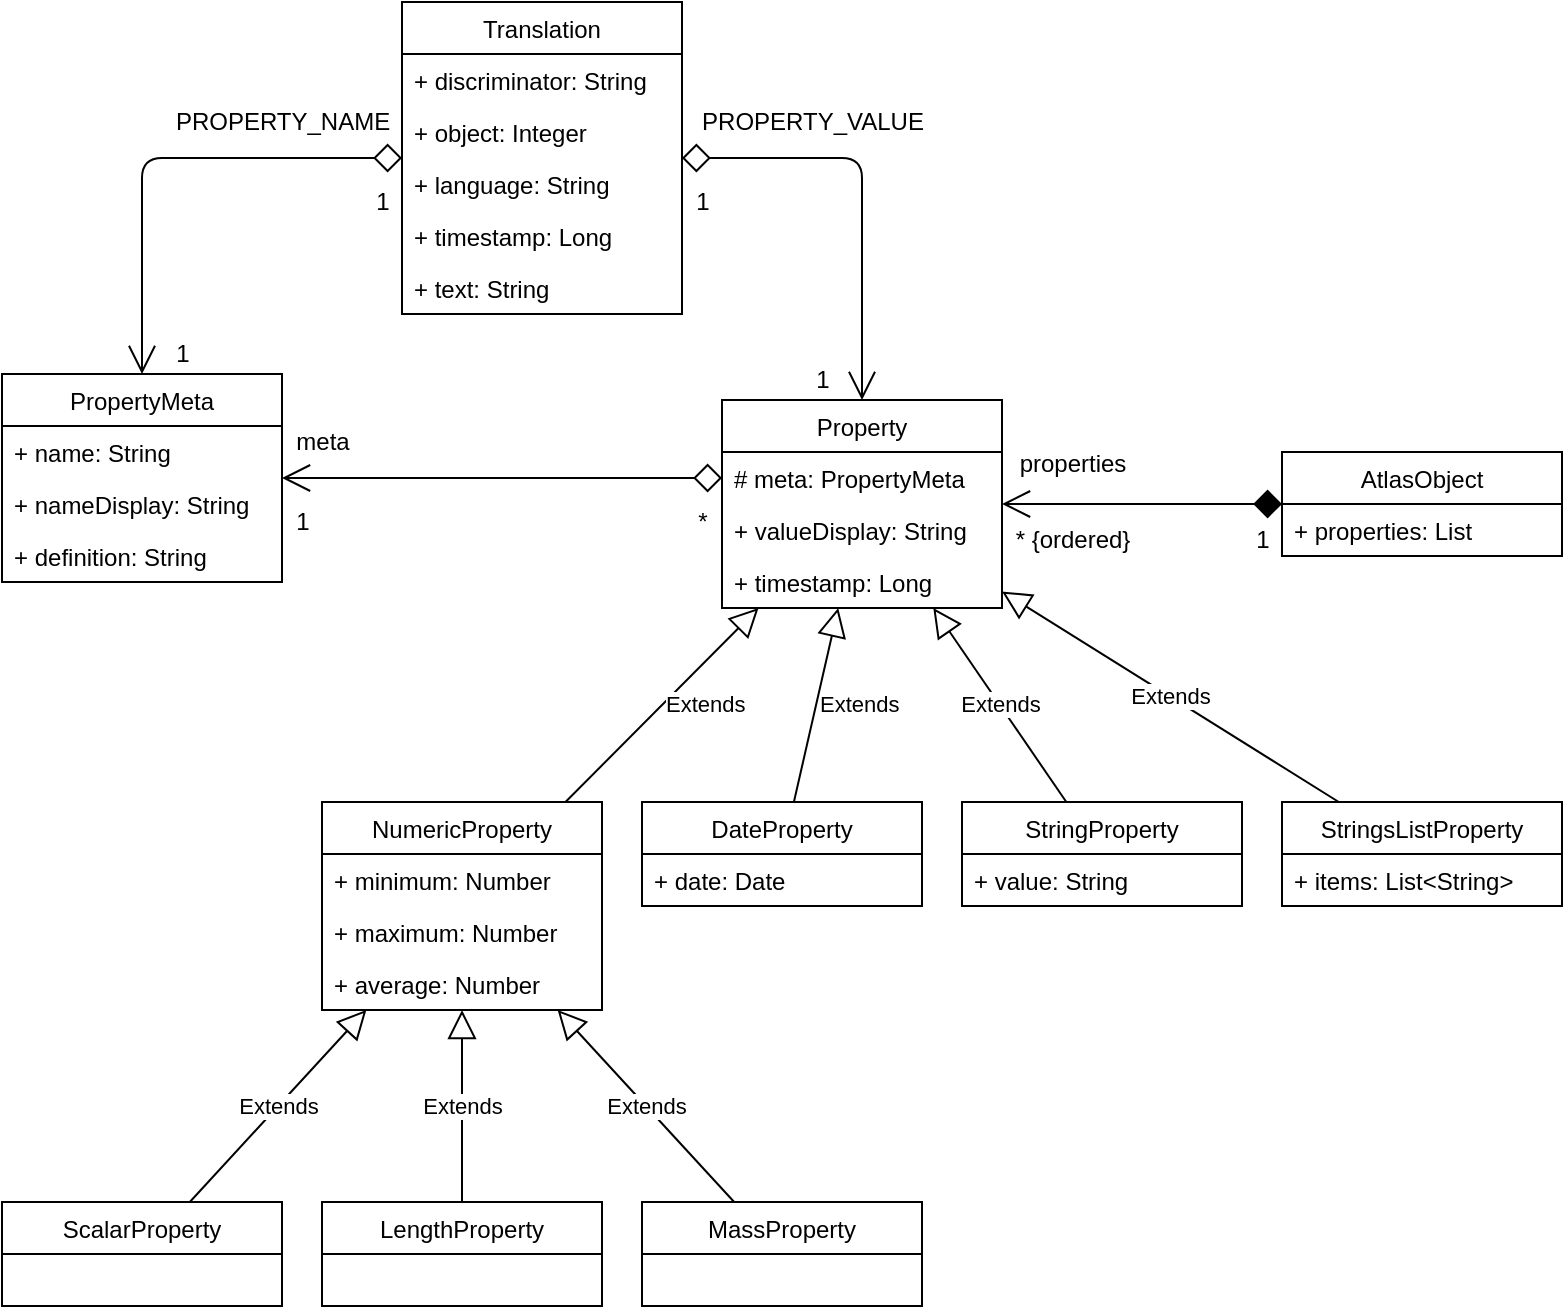 <mxfile version="13.4.5" type="device" pages="2"><diagram id="UGQWH7IDks2OoEFaqJtM" name="UML Classes"><mxGraphModel dx="1854" dy="822" grid="1" gridSize="10" guides="1" tooltips="1" connect="1" arrows="1" fold="1" page="1" pageScale="1" pageWidth="1169" pageHeight="827" math="0" shadow="0"><root><mxCell id="0"/><mxCell id="1" parent="0"/><mxCell id="Z1Xzf6_Rjo3e1CCR4r8H-30" value="Extends" style="endArrow=block;endSize=12;endFill=0;html=1;" parent="1" source="Z1Xzf6_Rjo3e1CCR4r8H-25" target="Z1Xzf6_Rjo3e1CCR4r8H-5" edge="1"><mxGeometry width="160" relative="1" as="geometry"><mxPoint x="955" y="316" as="sourcePoint"/><mxPoint x="955" y="316" as="targetPoint"/></mxGeometry></mxCell><mxCell id="Z1Xzf6_Rjo3e1CCR4r8H-32" value="Extends" style="endArrow=block;endSize=12;endFill=0;html=1;" parent="1" source="Z1Xzf6_Rjo3e1CCR4r8H-21" target="Z1Xzf6_Rjo3e1CCR4r8H-5" edge="1"><mxGeometry width="160" relative="1" as="geometry"><mxPoint x="745" y="486" as="sourcePoint"/><mxPoint x="905" y="486" as="targetPoint"/></mxGeometry></mxCell><mxCell id="Z1Xzf6_Rjo3e1CCR4r8H-33" value="Extends" style="endArrow=block;endSize=12;endFill=0;html=1;" parent="1" source="Z1Xzf6_Rjo3e1CCR4r8H-17" target="Z1Xzf6_Rjo3e1CCR4r8H-50" edge="1"><mxGeometry width="160" relative="1" as="geometry"><mxPoint x="435" y="386" as="sourcePoint"/><mxPoint x="595" y="386" as="targetPoint"/></mxGeometry></mxCell><mxCell id="Z1Xzf6_Rjo3e1CCR4r8H-34" value="Extends" style="endArrow=block;endSize=12;endFill=0;html=1;" parent="1" source="Z1Xzf6_Rjo3e1CCR4r8H-13" target="Z1Xzf6_Rjo3e1CCR4r8H-50" edge="1"><mxGeometry width="160" relative="1" as="geometry"><mxPoint x="375" y="386" as="sourcePoint"/><mxPoint x="535" y="386" as="targetPoint"/></mxGeometry></mxCell><mxCell id="Z1Xzf6_Rjo3e1CCR4r8H-35" value="Extends" style="endArrow=block;endSize=12;endFill=0;html=1;" parent="1" source="Z1Xzf6_Rjo3e1CCR4r8H-9" target="Z1Xzf6_Rjo3e1CCR4r8H-50" edge="1"><mxGeometry width="160" relative="1" as="geometry"><mxPoint x="235" y="376" as="sourcePoint"/><mxPoint x="395" y="376" as="targetPoint"/></mxGeometry></mxCell><mxCell id="Z1Xzf6_Rjo3e1CCR4r8H-54" value="Extends" style="endArrow=block;endSize=12;endFill=0;html=1;align=left;" parent="1" source="Z1Xzf6_Rjo3e1CCR4r8H-50" target="Z1Xzf6_Rjo3e1CCR4r8H-5" edge="1"><mxGeometry width="160" relative="1" as="geometry"><mxPoint x="525" y="486" as="sourcePoint"/><mxPoint x="685" y="486" as="targetPoint"/></mxGeometry></mxCell><mxCell id="Z1Xzf6_Rjo3e1CCR4r8H-59" value="Extends" style="endArrow=block;endSize=12;endFill=0;html=1;align=left;" parent="1" source="Z1Xzf6_Rjo3e1CCR4r8H-55" target="Z1Xzf6_Rjo3e1CCR4r8H-5" edge="1"><mxGeometry width="160" relative="1" as="geometry"><mxPoint x="595" y="436" as="sourcePoint"/><mxPoint x="755" y="436" as="targetPoint"/></mxGeometry></mxCell><mxCell id="Z1Xzf6_Rjo3e1CCR4r8H-64" value="*" style="text;html=1;align=center;verticalAlign=middle;resizable=0;points=[];autosize=1;" parent="1" vertex="1"><mxGeometry x="580" y="290" width="20" height="20" as="geometry"/></mxCell><mxCell id="Z1Xzf6_Rjo3e1CCR4r8H-65" value="1" style="text;html=1;align=center;verticalAlign=middle;resizable=0;points=[];autosize=1;" parent="1" vertex="1"><mxGeometry x="380" y="290" width="20" height="20" as="geometry"/></mxCell><mxCell id="Z1Xzf6_Rjo3e1CCR4r8H-73" value="" style="endArrow=open;endFill=1;endSize=12;html=1;align=left;startArrow=diamond;startFill=1;startSize=12;" parent="1" source="Z1Xzf6_Rjo3e1CCR4r8H-67" target="Z1Xzf6_Rjo3e1CCR4r8H-5" edge="1"><mxGeometry width="160" relative="1" as="geometry"><mxPoint x="785" y="196" as="sourcePoint"/><mxPoint x="945" y="196" as="targetPoint"/></mxGeometry></mxCell><mxCell id="Z1Xzf6_Rjo3e1CCR4r8H-72" value="1" style="text;html=1;align=center;verticalAlign=middle;resizable=0;points=[];autosize=1;" parent="1" vertex="1"><mxGeometry x="860" y="299" width="20" height="20" as="geometry"/></mxCell><mxCell id="Z1Xzf6_Rjo3e1CCR4r8H-85" value="" style="endArrow=open;endFill=1;endSize=12;html=1;align=left;startArrow=diamond;startFill=0;startSize=12;" parent="1" source="Z1Xzf6_Rjo3e1CCR4r8H-6" target="Z1Xzf6_Rjo3e1CCR4r8H-1" edge="1"><mxGeometry width="160" relative="1" as="geometry"><mxPoint x="545" y="166" as="sourcePoint"/><mxPoint x="705" y="166" as="targetPoint"/></mxGeometry></mxCell><mxCell id="Z1Xzf6_Rjo3e1CCR4r8H-86" value="" style="endArrow=open;endFill=1;endSize=12;html=1;align=left;startArrow=diamond;startFill=0;startSize=12;edgeStyle=orthogonalEdgeStyle;" parent="1" source="Z1Xzf6_Rjo3e1CCR4r8H-39" target="Z1Xzf6_Rjo3e1CCR4r8H-1" edge="1"><mxGeometry width="160" relative="1" as="geometry"><mxPoint x="615" y="285" as="sourcePoint"/><mxPoint x="495" y="285" as="targetPoint"/></mxGeometry></mxCell><mxCell id="Z1Xzf6_Rjo3e1CCR4r8H-60" value="1" style="text;html=1;align=center;verticalAlign=middle;resizable=0;points=[];autosize=1;" parent="1" vertex="1"><mxGeometry x="640" y="219" width="20" height="20" as="geometry"/></mxCell><mxCell id="Z1Xzf6_Rjo3e1CCR4r8H-87" value="meta" style="text;html=1;align=center;verticalAlign=middle;resizable=0;points=[];autosize=1;" parent="1" vertex="1"><mxGeometry x="380" y="250" width="40" height="20" as="geometry"/></mxCell><mxCell id="Z1Xzf6_Rjo3e1CCR4r8H-88" value="" style="endArrow=open;endFill=1;endSize=12;html=1;align=left;edgeStyle=orthogonalEdgeStyle;startArrow=diamond;startFill=0;startSize=12;" parent="1" source="Z1Xzf6_Rjo3e1CCR4r8H-39" target="Z1Xzf6_Rjo3e1CCR4r8H-5" edge="1"><mxGeometry width="160" relative="1" as="geometry"><mxPoint x="800" y="120" as="sourcePoint"/><mxPoint x="960" y="120" as="targetPoint"/></mxGeometry></mxCell><mxCell id="Z1Xzf6_Rjo3e1CCR4r8H-39" value="Translation" style="swimlane;fontStyle=0;childLayout=stackLayout;horizontal=1;startSize=26;fillColor=none;horizontalStack=0;resizeParent=1;resizeParentMax=0;resizeLast=0;collapsible=1;marginBottom=0;" parent="1" vertex="1"><mxGeometry x="440" y="40" width="140" height="156" as="geometry"/></mxCell><mxCell id="Z1Xzf6_Rjo3e1CCR4r8H-40" value="+ discriminator: String" style="text;strokeColor=none;fillColor=none;align=left;verticalAlign=top;spacingLeft=4;spacingRight=4;overflow=hidden;rotatable=0;points=[[0,0.5],[1,0.5]];portConstraint=eastwest;" parent="Z1Xzf6_Rjo3e1CCR4r8H-39" vertex="1"><mxGeometry y="26" width="140" height="26" as="geometry"/></mxCell><mxCell id="Z1Xzf6_Rjo3e1CCR4r8H-44" value="+ object: Integer" style="text;strokeColor=none;fillColor=none;align=left;verticalAlign=top;spacingLeft=4;spacingRight=4;overflow=hidden;rotatable=0;points=[[0,0.5],[1,0.5]];portConstraint=eastwest;" parent="Z1Xzf6_Rjo3e1CCR4r8H-39" vertex="1"><mxGeometry y="52" width="140" height="26" as="geometry"/></mxCell><mxCell id="Z1Xzf6_Rjo3e1CCR4r8H-41" value="+ language: String" style="text;strokeColor=none;fillColor=none;align=left;verticalAlign=top;spacingLeft=4;spacingRight=4;overflow=hidden;rotatable=0;points=[[0,0.5],[1,0.5]];portConstraint=eastwest;" parent="Z1Xzf6_Rjo3e1CCR4r8H-39" vertex="1"><mxGeometry y="78" width="140" height="26" as="geometry"/></mxCell><mxCell id="Z1Xzf6_Rjo3e1CCR4r8H-42" value="+ timestamp: Long" style="text;strokeColor=none;fillColor=none;align=left;verticalAlign=top;spacingLeft=4;spacingRight=4;overflow=hidden;rotatable=0;points=[[0,0.5],[1,0.5]];portConstraint=eastwest;" parent="Z1Xzf6_Rjo3e1CCR4r8H-39" vertex="1"><mxGeometry y="104" width="140" height="26" as="geometry"/></mxCell><mxCell id="Z1Xzf6_Rjo3e1CCR4r8H-43" value="+ text: String" style="text;strokeColor=none;fillColor=none;align=left;verticalAlign=top;spacingLeft=4;spacingRight=4;overflow=hidden;rotatable=0;points=[[0,0.5],[1,0.5]];portConstraint=eastwest;" parent="Z1Xzf6_Rjo3e1CCR4r8H-39" vertex="1"><mxGeometry y="130" width="140" height="26" as="geometry"/></mxCell><mxCell id="Z1Xzf6_Rjo3e1CCR4r8H-67" value="AtlasObject" style="swimlane;fontStyle=0;childLayout=stackLayout;horizontal=1;startSize=26;fillColor=none;horizontalStack=0;resizeParent=1;resizeParentMax=0;resizeLast=0;collapsible=1;marginBottom=0;" parent="1" vertex="1"><mxGeometry x="880" y="265" width="140" height="52" as="geometry"/></mxCell><mxCell id="Z1Xzf6_Rjo3e1CCR4r8H-68" value="+ properties: List" style="text;strokeColor=none;fillColor=none;align=left;verticalAlign=top;spacingLeft=4;spacingRight=4;overflow=hidden;rotatable=0;points=[[0,0.5],[1,0.5]];portConstraint=eastwest;" parent="Z1Xzf6_Rjo3e1CCR4r8H-67" vertex="1"><mxGeometry y="26" width="140" height="26" as="geometry"/></mxCell><mxCell id="Z1Xzf6_Rjo3e1CCR4r8H-89" value="PROPERTY_VALUE" style="text;html=1;align=center;verticalAlign=middle;resizable=0;points=[];autosize=1;" parent="1" vertex="1"><mxGeometry x="580" y="90" width="130" height="20" as="geometry"/></mxCell><mxCell id="Z1Xzf6_Rjo3e1CCR4r8H-90" value="PROPERTY_NAME" style="text;html=1;align=center;verticalAlign=middle;resizable=0;points=[];autosize=1;" parent="1" vertex="1"><mxGeometry x="320" y="90" width="120" height="20" as="geometry"/></mxCell><mxCell id="Z1Xzf6_Rjo3e1CCR4r8H-1" value="PropertyMeta" style="swimlane;fontStyle=0;childLayout=stackLayout;horizontal=1;startSize=26;fillColor=none;horizontalStack=0;resizeParent=1;resizeParentMax=0;resizeLast=0;collapsible=1;marginBottom=0;" parent="1" vertex="1"><mxGeometry x="240" y="226" width="140" height="104" as="geometry"/></mxCell><mxCell id="Z1Xzf6_Rjo3e1CCR4r8H-2" value="+ name: String" style="text;strokeColor=none;fillColor=none;align=left;verticalAlign=top;spacingLeft=4;spacingRight=4;overflow=hidden;rotatable=0;points=[[0,0.5],[1,0.5]];portConstraint=eastwest;" parent="Z1Xzf6_Rjo3e1CCR4r8H-1" vertex="1"><mxGeometry y="26" width="140" height="26" as="geometry"/></mxCell><mxCell id="Z1Xzf6_Rjo3e1CCR4r8H-3" value="+ nameDisplay: String" style="text;strokeColor=none;fillColor=none;align=left;verticalAlign=top;spacingLeft=4;spacingRight=4;overflow=hidden;rotatable=0;points=[[0,0.5],[1,0.5]];portConstraint=eastwest;" parent="Z1Xzf6_Rjo3e1CCR4r8H-1" vertex="1"><mxGeometry y="52" width="140" height="26" as="geometry"/></mxCell><mxCell id="Z1Xzf6_Rjo3e1CCR4r8H-4" value="+ definition: String" style="text;strokeColor=none;fillColor=none;align=left;verticalAlign=top;spacingLeft=4;spacingRight=4;overflow=hidden;rotatable=0;points=[[0,0.5],[1,0.5]];portConstraint=eastwest;" parent="Z1Xzf6_Rjo3e1CCR4r8H-1" vertex="1"><mxGeometry y="78" width="140" height="26" as="geometry"/></mxCell><mxCell id="Z1Xzf6_Rjo3e1CCR4r8H-80" value="properties" style="text;html=1;align=center;verticalAlign=middle;resizable=0;points=[];autosize=1;" parent="1" vertex="1"><mxGeometry x="740" y="261" width="70" height="20" as="geometry"/></mxCell><mxCell id="Z1Xzf6_Rjo3e1CCR4r8H-83" value="* {ordered}" style="text;html=1;align=center;verticalAlign=middle;resizable=0;points=[];autosize=1;" parent="1" vertex="1"><mxGeometry x="740" y="299" width="70" height="20" as="geometry"/></mxCell><mxCell id="Z1Xzf6_Rjo3e1CCR4r8H-5" value="Property" style="swimlane;fontStyle=0;childLayout=stackLayout;horizontal=1;startSize=26;fillColor=none;horizontalStack=0;resizeParent=1;resizeParentMax=0;resizeLast=0;collapsible=1;marginBottom=0;" parent="1" vertex="1"><mxGeometry x="600" y="239" width="140" height="104" as="geometry"/></mxCell><mxCell id="Z1Xzf6_Rjo3e1CCR4r8H-6" value="# meta: PropertyMeta" style="text;strokeColor=none;fillColor=none;align=left;verticalAlign=top;spacingLeft=4;spacingRight=4;overflow=hidden;rotatable=0;points=[[0,0.5],[1,0.5]];portConstraint=eastwest;" parent="Z1Xzf6_Rjo3e1CCR4r8H-5" vertex="1"><mxGeometry y="26" width="140" height="26" as="geometry"/></mxCell><mxCell id="Z1Xzf6_Rjo3e1CCR4r8H-8" value="+ valueDisplay: String" style="text;strokeColor=none;fillColor=none;align=left;verticalAlign=top;spacingLeft=4;spacingRight=4;overflow=hidden;rotatable=0;points=[[0,0.5],[1,0.5]];portConstraint=eastwest;" parent="Z1Xzf6_Rjo3e1CCR4r8H-5" vertex="1"><mxGeometry y="52" width="140" height="26" as="geometry"/></mxCell><mxCell id="Z1Xzf6_Rjo3e1CCR4r8H-7" value="+ timestamp: Long" style="text;strokeColor=none;fillColor=none;align=left;verticalAlign=top;spacingLeft=4;spacingRight=4;overflow=hidden;rotatable=0;points=[[0,0.5],[1,0.5]];portConstraint=eastwest;" parent="Z1Xzf6_Rjo3e1CCR4r8H-5" vertex="1"><mxGeometry y="78" width="140" height="26" as="geometry"/></mxCell><mxCell id="Z1Xzf6_Rjo3e1CCR4r8H-21" value="StringProperty" style="swimlane;fontStyle=0;childLayout=stackLayout;horizontal=1;startSize=26;fillColor=none;horizontalStack=0;resizeParent=1;resizeParentMax=0;resizeLast=0;collapsible=1;marginBottom=0;" parent="1" vertex="1"><mxGeometry x="720" y="440" width="140" height="52" as="geometry"/></mxCell><mxCell id="Z1Xzf6_Rjo3e1CCR4r8H-22" value="+ value: String" style="text;strokeColor=none;fillColor=none;align=left;verticalAlign=top;spacingLeft=4;spacingRight=4;overflow=hidden;rotatable=0;points=[[0,0.5],[1,0.5]];portConstraint=eastwest;" parent="Z1Xzf6_Rjo3e1CCR4r8H-21" vertex="1"><mxGeometry y="26" width="140" height="26" as="geometry"/></mxCell><mxCell id="Z1Xzf6_Rjo3e1CCR4r8H-25" value="StringsListProperty" style="swimlane;fontStyle=0;childLayout=stackLayout;horizontal=1;startSize=26;fillColor=none;horizontalStack=0;resizeParent=1;resizeParentMax=0;resizeLast=0;collapsible=1;marginBottom=0;" parent="1" vertex="1"><mxGeometry x="880" y="440" width="140" height="52" as="geometry"/></mxCell><mxCell id="Z1Xzf6_Rjo3e1CCR4r8H-26" value="+ items: List&lt;String&gt;" style="text;strokeColor=none;fillColor=none;align=left;verticalAlign=top;spacingLeft=4;spacingRight=4;overflow=hidden;rotatable=0;points=[[0,0.5],[1,0.5]];portConstraint=eastwest;" parent="Z1Xzf6_Rjo3e1CCR4r8H-25" vertex="1"><mxGeometry y="26" width="140" height="26" as="geometry"/></mxCell><mxCell id="Z1Xzf6_Rjo3e1CCR4r8H-55" value="DateProperty" style="swimlane;fontStyle=0;childLayout=stackLayout;horizontal=1;startSize=26;fillColor=none;horizontalStack=0;resizeParent=1;resizeParentMax=0;resizeLast=0;collapsible=1;marginBottom=0;" parent="1" vertex="1"><mxGeometry x="560" y="440" width="140" height="52" as="geometry"/></mxCell><mxCell id="Z1Xzf6_Rjo3e1CCR4r8H-56" value="+ date: Date" style="text;strokeColor=none;fillColor=none;align=left;verticalAlign=top;spacingLeft=4;spacingRight=4;overflow=hidden;rotatable=0;points=[[0,0.5],[1,0.5]];portConstraint=eastwest;" parent="Z1Xzf6_Rjo3e1CCR4r8H-55" vertex="1"><mxGeometry y="26" width="140" height="26" as="geometry"/></mxCell><mxCell id="Z1Xzf6_Rjo3e1CCR4r8H-50" value="NumericProperty" style="swimlane;fontStyle=0;childLayout=stackLayout;horizontal=1;startSize=26;fillColor=none;horizontalStack=0;resizeParent=1;resizeParentMax=0;resizeLast=0;collapsible=1;marginBottom=0;" parent="1" vertex="1"><mxGeometry x="400" y="440" width="140" height="104" as="geometry"/></mxCell><mxCell id="Z1Xzf6_Rjo3e1CCR4r8H-51" value="+ minimum: Number" style="text;strokeColor=none;fillColor=none;align=left;verticalAlign=top;spacingLeft=4;spacingRight=4;overflow=hidden;rotatable=0;points=[[0,0.5],[1,0.5]];portConstraint=eastwest;" parent="Z1Xzf6_Rjo3e1CCR4r8H-50" vertex="1"><mxGeometry y="26" width="140" height="26" as="geometry"/></mxCell><mxCell id="Z1Xzf6_Rjo3e1CCR4r8H-52" value="+ maximum: Number" style="text;strokeColor=none;fillColor=none;align=left;verticalAlign=top;spacingLeft=4;spacingRight=4;overflow=hidden;rotatable=0;points=[[0,0.5],[1,0.5]];portConstraint=eastwest;" parent="Z1Xzf6_Rjo3e1CCR4r8H-50" vertex="1"><mxGeometry y="52" width="140" height="26" as="geometry"/></mxCell><mxCell id="Z1Xzf6_Rjo3e1CCR4r8H-53" value="+ average: Number" style="text;strokeColor=none;fillColor=none;align=left;verticalAlign=top;spacingLeft=4;spacingRight=4;overflow=hidden;rotatable=0;points=[[0,0.5],[1,0.5]];portConstraint=eastwest;" parent="Z1Xzf6_Rjo3e1CCR4r8H-50" vertex="1"><mxGeometry y="78" width="140" height="26" as="geometry"/></mxCell><mxCell id="Z1Xzf6_Rjo3e1CCR4r8H-9" value="LengthProperty" style="swimlane;fontStyle=0;childLayout=stackLayout;horizontal=1;startSize=26;fillColor=none;horizontalStack=0;resizeParent=1;resizeParentMax=0;resizeLast=0;collapsible=1;marginBottom=0;" parent="1" vertex="1"><mxGeometry x="400" y="640" width="140" height="52" as="geometry"/></mxCell><mxCell id="Z1Xzf6_Rjo3e1CCR4r8H-17" value="ScalarProperty" style="swimlane;fontStyle=0;childLayout=stackLayout;horizontal=1;startSize=26;fillColor=none;horizontalStack=0;resizeParent=1;resizeParentMax=0;resizeLast=0;collapsible=1;marginBottom=0;" parent="1" vertex="1"><mxGeometry x="240" y="640" width="140" height="52" as="geometry"/></mxCell><mxCell id="Z1Xzf6_Rjo3e1CCR4r8H-13" value="MassProperty" style="swimlane;fontStyle=0;childLayout=stackLayout;horizontal=1;startSize=26;fillColor=none;horizontalStack=0;resizeParent=1;resizeParentMax=0;resizeLast=0;collapsible=1;marginBottom=0;" parent="1" vertex="1"><mxGeometry x="560" y="640" width="140" height="52" as="geometry"/></mxCell><mxCell id="SzqK0e3_K_LQ9S3nYZH6-1" value="1" style="text;html=1;align=center;verticalAlign=middle;resizable=0;points=[];autosize=1;" vertex="1" parent="1"><mxGeometry x="580" y="130" width="20" height="20" as="geometry"/></mxCell><mxCell id="SzqK0e3_K_LQ9S3nYZH6-2" value="1" style="text;html=1;align=center;verticalAlign=middle;resizable=0;points=[];autosize=1;" vertex="1" parent="1"><mxGeometry x="320" y="206" width="20" height="20" as="geometry"/></mxCell><mxCell id="SzqK0e3_K_LQ9S3nYZH6-3" value="1" style="text;html=1;align=center;verticalAlign=middle;resizable=0;points=[];autosize=1;" vertex="1" parent="1"><mxGeometry x="420" y="130" width="20" height="20" as="geometry"/></mxCell></root></mxGraphModel></diagram><diagram id="Cl79lDtBcMBgiHAzfyus" name="Entity Relation"><mxGraphModel dx="1854" dy="822" grid="1" gridSize="10" guides="1" tooltips="1" connect="1" arrows="1" fold="1" page="1" pageScale="1" pageWidth="1169" pageHeight="827" math="0" shadow="0"><root><mxCell id="h4rGpNIa16gRmNOyQ6Gq-0"/><mxCell id="h4rGpNIa16gRmNOyQ6Gq-1" parent="h4rGpNIa16gRmNOyQ6Gq-0"/><mxCell id="uNmaDRIXzqCddfw2AP6--39" value="" style="edgeStyle=entityRelationEdgeStyle;fontSize=12;html=1;endArrow=ERoneToMany;" edge="1" parent="h4rGpNIa16gRmNOyQ6Gq-1" source="h4rGpNIa16gRmNOyQ6Gq-2" target="uNmaDRIXzqCddfw2AP6--26"><mxGeometry width="100" height="100" relative="1" as="geometry"><mxPoint x="430" y="390" as="sourcePoint"/><mxPoint x="530" y="290" as="targetPoint"/></mxGeometry></mxCell><mxCell id="uNmaDRIXzqCddfw2AP6--53" value="" style="edgeStyle=entityRelationEdgeStyle;fontSize=12;html=1;endArrow=ERoneToMany;" edge="1" parent="h4rGpNIa16gRmNOyQ6Gq-1" source="uNmaDRIXzqCddfw2AP6--40" target="uNmaDRIXzqCddfw2AP6--26"><mxGeometry width="100" height="100" relative="1" as="geometry"><mxPoint x="780" y="410" as="sourcePoint"/><mxPoint x="880" y="310" as="targetPoint"/></mxGeometry></mxCell><mxCell id="UrknnVi9J7rd00BHzruh-32" value="atlascollection" style="shape=table;startSize=30;container=1;collapsible=1;childLayout=tableLayout;fixedRows=1;rowLines=0;fontStyle=1;align=center;resizeLast=1;" vertex="1" parent="h4rGpNIa16gRmNOyQ6Gq-1"><mxGeometry x="200" y="600" width="180" height="160" as="geometry"/></mxCell><mxCell id="UrknnVi9J7rd00BHzruh-33" value="" style="shape=partialRectangle;collapsible=0;dropTarget=0;pointerEvents=0;fillColor=none;top=0;left=0;bottom=1;right=0;points=[[0,0.5],[1,0.5]];portConstraint=eastwest;" vertex="1" parent="UrknnVi9J7rd00BHzruh-32"><mxGeometry y="30" width="180" height="30" as="geometry"/></mxCell><mxCell id="UrknnVi9J7rd00BHzruh-34" value="PK" style="shape=partialRectangle;connectable=0;fillColor=none;top=0;left=0;bottom=0;right=0;fontStyle=1;overflow=hidden;" vertex="1" parent="UrknnVi9J7rd00BHzruh-33"><mxGeometry width="30" height="30" as="geometry"/></mxCell><mxCell id="UrknnVi9J7rd00BHzruh-35" value="id" style="shape=partialRectangle;connectable=0;fillColor=none;top=0;left=0;bottom=0;right=0;align=left;spacingLeft=6;fontStyle=5;overflow=hidden;" vertex="1" parent="UrknnVi9J7rd00BHzruh-33"><mxGeometry x="30" width="150" height="30" as="geometry"/></mxCell><mxCell id="UrknnVi9J7rd00BHzruh-36" value="" style="shape=partialRectangle;collapsible=0;dropTarget=0;pointerEvents=0;fillColor=none;top=0;left=0;bottom=0;right=0;points=[[0,0.5],[1,0.5]];portConstraint=eastwest;" vertex="1" parent="UrknnVi9J7rd00BHzruh-32"><mxGeometry y="60" width="180" height="30" as="geometry"/></mxCell><mxCell id="UrknnVi9J7rd00BHzruh-37" value="" style="shape=partialRectangle;connectable=0;fillColor=none;top=0;left=0;bottom=0;right=0;editable=1;overflow=hidden;" vertex="1" parent="UrknnVi9J7rd00BHzruh-36"><mxGeometry width="30" height="30" as="geometry"/></mxCell><mxCell id="UrknnVi9J7rd00BHzruh-38" value="Row 1" style="shape=partialRectangle;connectable=0;fillColor=none;top=0;left=0;bottom=0;right=0;align=left;spacingLeft=6;overflow=hidden;" vertex="1" parent="UrknnVi9J7rd00BHzruh-36"><mxGeometry x="30" width="150" height="30" as="geometry"/></mxCell><mxCell id="UrknnVi9J7rd00BHzruh-39" value="" style="shape=partialRectangle;collapsible=0;dropTarget=0;pointerEvents=0;fillColor=none;top=0;left=0;bottom=0;right=0;points=[[0,0.5],[1,0.5]];portConstraint=eastwest;" vertex="1" parent="UrknnVi9J7rd00BHzruh-32"><mxGeometry y="90" width="180" height="30" as="geometry"/></mxCell><mxCell id="UrknnVi9J7rd00BHzruh-40" value="" style="shape=partialRectangle;connectable=0;fillColor=none;top=0;left=0;bottom=0;right=0;editable=1;overflow=hidden;" vertex="1" parent="UrknnVi9J7rd00BHzruh-39"><mxGeometry width="30" height="30" as="geometry"/></mxCell><mxCell id="UrknnVi9J7rd00BHzruh-41" value="Row 2" style="shape=partialRectangle;connectable=0;fillColor=none;top=0;left=0;bottom=0;right=0;align=left;spacingLeft=6;overflow=hidden;" vertex="1" parent="UrknnVi9J7rd00BHzruh-39"><mxGeometry x="30" width="150" height="30" as="geometry"/></mxCell><mxCell id="UrknnVi9J7rd00BHzruh-42" value="" style="shape=partialRectangle;collapsible=0;dropTarget=0;pointerEvents=0;fillColor=none;top=0;left=0;bottom=0;right=0;points=[[0,0.5],[1,0.5]];portConstraint=eastwest;" vertex="1" parent="UrknnVi9J7rd00BHzruh-32"><mxGeometry y="120" width="180" height="30" as="geometry"/></mxCell><mxCell id="UrknnVi9J7rd00BHzruh-43" value="" style="shape=partialRectangle;connectable=0;fillColor=none;top=0;left=0;bottom=0;right=0;editable=1;overflow=hidden;" vertex="1" parent="UrknnVi9J7rd00BHzruh-42"><mxGeometry width="30" height="30" as="geometry"/></mxCell><mxCell id="UrknnVi9J7rd00BHzruh-44" value="Row 3" style="shape=partialRectangle;connectable=0;fillColor=none;top=0;left=0;bottom=0;right=0;align=left;spacingLeft=6;overflow=hidden;" vertex="1" parent="UrknnVi9J7rd00BHzruh-42"><mxGeometry x="30" width="150" height="30" as="geometry"/></mxCell><mxCell id="h4rGpNIa16gRmNOyQ6Gq-2" value="propertymeta" style="shape=table;startSize=30;container=1;collapsible=1;childLayout=tableLayout;fixedRows=1;rowLines=0;fontStyle=1;align=center;resizeLast=1;" vertex="1" parent="h4rGpNIa16gRmNOyQ6Gq-1"><mxGeometry x="200" y="40" width="180" height="190" as="geometry"/></mxCell><mxCell id="h4rGpNIa16gRmNOyQ6Gq-3" value="" style="shape=partialRectangle;collapsible=0;dropTarget=0;pointerEvents=0;fillColor=none;top=0;left=0;bottom=1;right=0;points=[[0,0.5],[1,0.5]];portConstraint=eastwest;" vertex="1" parent="h4rGpNIa16gRmNOyQ6Gq-2"><mxGeometry y="30" width="180" height="30" as="geometry"/></mxCell><mxCell id="h4rGpNIa16gRmNOyQ6Gq-4" value="PK" style="shape=partialRectangle;connectable=0;fillColor=none;top=0;left=0;bottom=0;right=0;fontStyle=1;overflow=hidden;" vertex="1" parent="h4rGpNIa16gRmNOyQ6Gq-3"><mxGeometry width="30" height="30" as="geometry"/></mxCell><mxCell id="h4rGpNIa16gRmNOyQ6Gq-5" value="id" style="shape=partialRectangle;connectable=0;fillColor=none;top=0;left=0;bottom=0;right=0;align=left;spacingLeft=6;fontStyle=5;overflow=hidden;" vertex="1" parent="h4rGpNIa16gRmNOyQ6Gq-3"><mxGeometry x="30" width="150" height="30" as="geometry"/></mxCell><mxCell id="UrknnVi9J7rd00BHzruh-13" value="" style="shape=partialRectangle;collapsible=0;dropTarget=0;pointerEvents=0;fillColor=none;top=0;left=0;bottom=0;right=0;points=[[0,0.5],[1,0.5]];portConstraint=eastwest;" vertex="1" parent="h4rGpNIa16gRmNOyQ6Gq-2"><mxGeometry y="60" width="180" height="30" as="geometry"/></mxCell><mxCell id="UrknnVi9J7rd00BHzruh-14" value="" style="shape=partialRectangle;connectable=0;fillColor=none;top=0;left=0;bottom=0;right=0;editable=1;overflow=hidden;" vertex="1" parent="UrknnVi9J7rd00BHzruh-13"><mxGeometry width="30" height="30" as="geometry"/></mxCell><mxCell id="UrknnVi9J7rd00BHzruh-15" value="type: VARCHAR" style="shape=partialRectangle;connectable=0;fillColor=none;top=0;left=0;bottom=0;right=0;align=left;spacingLeft=6;overflow=hidden;" vertex="1" parent="UrknnVi9J7rd00BHzruh-13"><mxGeometry x="30" width="150" height="30" as="geometry"/></mxCell><mxCell id="h4rGpNIa16gRmNOyQ6Gq-6" value="" style="shape=partialRectangle;collapsible=0;dropTarget=0;pointerEvents=0;fillColor=none;top=0;left=0;bottom=0;right=0;points=[[0,0.5],[1,0.5]];portConstraint=eastwest;" vertex="1" parent="h4rGpNIa16gRmNOyQ6Gq-2"><mxGeometry y="90" width="180" height="30" as="geometry"/></mxCell><mxCell id="h4rGpNIa16gRmNOyQ6Gq-7" value="UQ" style="shape=partialRectangle;connectable=0;fillColor=none;top=0;left=0;bottom=0;right=0;editable=1;overflow=hidden;" vertex="1" parent="h4rGpNIa16gRmNOyQ6Gq-6"><mxGeometry width="30" height="30" as="geometry"/></mxCell><mxCell id="h4rGpNIa16gRmNOyQ6Gq-8" value="name" style="shape=partialRectangle;connectable=0;fillColor=none;top=0;left=0;bottom=0;right=0;align=left;spacingLeft=6;overflow=hidden;" vertex="1" parent="h4rGpNIa16gRmNOyQ6Gq-6"><mxGeometry x="30" width="150" height="30" as="geometry"/></mxCell><mxCell id="h4rGpNIa16gRmNOyQ6Gq-9" value="" style="shape=partialRectangle;collapsible=0;dropTarget=0;pointerEvents=0;fillColor=none;top=0;left=0;bottom=0;right=0;points=[[0,0.5],[1,0.5]];portConstraint=eastwest;" vertex="1" parent="h4rGpNIa16gRmNOyQ6Gq-2"><mxGeometry y="120" width="180" height="30" as="geometry"/></mxCell><mxCell id="h4rGpNIa16gRmNOyQ6Gq-10" value="" style="shape=partialRectangle;connectable=0;fillColor=none;top=0;left=0;bottom=0;right=0;editable=1;overflow=hidden;" vertex="1" parent="h4rGpNIa16gRmNOyQ6Gq-9"><mxGeometry width="30" height="30" as="geometry"/></mxCell><mxCell id="h4rGpNIa16gRmNOyQ6Gq-11" value="nameDisplay" style="shape=partialRectangle;connectable=0;fillColor=none;top=0;left=0;bottom=0;right=0;align=left;spacingLeft=6;overflow=hidden;" vertex="1" parent="h4rGpNIa16gRmNOyQ6Gq-9"><mxGeometry x="30" width="150" height="30" as="geometry"/></mxCell><mxCell id="h4rGpNIa16gRmNOyQ6Gq-12" value="" style="shape=partialRectangle;collapsible=0;dropTarget=0;pointerEvents=0;fillColor=none;top=0;left=0;bottom=0;right=0;points=[[0,0.5],[1,0.5]];portConstraint=eastwest;" vertex="1" parent="h4rGpNIa16gRmNOyQ6Gq-2"><mxGeometry y="150" width="180" height="30" as="geometry"/></mxCell><mxCell id="h4rGpNIa16gRmNOyQ6Gq-13" value="" style="shape=partialRectangle;connectable=0;fillColor=none;top=0;left=0;bottom=0;right=0;editable=1;overflow=hidden;" vertex="1" parent="h4rGpNIa16gRmNOyQ6Gq-12"><mxGeometry width="30" height="30" as="geometry"/></mxCell><mxCell id="h4rGpNIa16gRmNOyQ6Gq-14" value="definition" style="shape=partialRectangle;connectable=0;fillColor=none;top=0;left=0;bottom=0;right=0;align=left;spacingLeft=6;overflow=hidden;" vertex="1" parent="h4rGpNIa16gRmNOyQ6Gq-12"><mxGeometry x="30" width="150" height="30" as="geometry"/></mxCell><mxCell id="uNmaDRIXzqCddfw2AP6--26" value="property" style="shape=table;startSize=30;container=1;collapsible=1;childLayout=tableLayout;fixedRows=1;rowLines=0;fontStyle=1;align=center;resizeLast=1;" vertex="1" parent="h4rGpNIa16gRmNOyQ6Gq-1"><mxGeometry x="520" y="40" width="180" height="370" as="geometry"><mxRectangle x="520" y="120" width="80" height="30" as="alternateBounds"/></mxGeometry></mxCell><mxCell id="uNmaDRIXzqCddfw2AP6--27" value="" style="shape=partialRectangle;collapsible=0;dropTarget=0;pointerEvents=0;fillColor=none;top=0;left=0;bottom=1;right=0;points=[[0,0.5],[1,0.5]];portConstraint=eastwest;" vertex="1" parent="uNmaDRIXzqCddfw2AP6--26"><mxGeometry y="30" width="180" height="30" as="geometry"/></mxCell><mxCell id="uNmaDRIXzqCddfw2AP6--28" value="PK" style="shape=partialRectangle;connectable=0;fillColor=none;top=0;left=0;bottom=0;right=0;fontStyle=1;overflow=hidden;" vertex="1" parent="uNmaDRIXzqCddfw2AP6--27"><mxGeometry width="30" height="30" as="geometry"/></mxCell><mxCell id="uNmaDRIXzqCddfw2AP6--29" value="id" style="shape=partialRectangle;connectable=0;fillColor=none;top=0;left=0;bottom=0;right=0;align=left;spacingLeft=6;fontStyle=5;overflow=hidden;" vertex="1" parent="uNmaDRIXzqCddfw2AP6--27"><mxGeometry x="30" width="150" height="30" as="geometry"/></mxCell><mxCell id="uNmaDRIXzqCddfw2AP6--30" value="" style="shape=partialRectangle;collapsible=0;dropTarget=0;pointerEvents=0;fillColor=none;top=0;left=0;bottom=0;right=0;points=[[0,0.5],[1,0.5]];portConstraint=eastwest;" vertex="1" parent="uNmaDRIXzqCddfw2AP6--26"><mxGeometry y="60" width="180" height="30" as="geometry"/></mxCell><mxCell id="uNmaDRIXzqCddfw2AP6--31" value="FK" style="shape=partialRectangle;connectable=0;fillColor=none;top=0;left=0;bottom=0;right=0;editable=1;overflow=hidden;" vertex="1" parent="uNmaDRIXzqCddfw2AP6--30"><mxGeometry width="30" height="30" as="geometry"/></mxCell><mxCell id="uNmaDRIXzqCddfw2AP6--32" value="atlasobject_id" style="shape=partialRectangle;connectable=0;fillColor=none;top=0;left=0;bottom=0;right=0;align=left;spacingLeft=6;overflow=hidden;" vertex="1" parent="uNmaDRIXzqCddfw2AP6--30"><mxGeometry x="30" width="150" height="30" as="geometry"/></mxCell><mxCell id="UrknnVi9J7rd00BHzruh-29" value="" style="shape=partialRectangle;collapsible=0;dropTarget=0;pointerEvents=0;fillColor=none;top=0;left=0;bottom=0;right=0;points=[[0,0.5],[1,0.5]];portConstraint=eastwest;" vertex="1" parent="uNmaDRIXzqCddfw2AP6--26"><mxGeometry y="90" width="180" height="30" as="geometry"/></mxCell><mxCell id="UrknnVi9J7rd00BHzruh-30" value="" style="shape=partialRectangle;connectable=0;fillColor=none;top=0;left=0;bottom=0;right=0;editable=1;overflow=hidden;" vertex="1" parent="UrknnVi9J7rd00BHzruh-29"><mxGeometry width="30" height="30" as="geometry"/></mxCell><mxCell id="UrknnVi9J7rd00BHzruh-31" value="properties_order" style="shape=partialRectangle;connectable=0;fillColor=none;top=0;left=0;bottom=0;right=0;align=left;spacingLeft=6;overflow=hidden;" vertex="1" parent="UrknnVi9J7rd00BHzruh-29"><mxGeometry x="30" width="150" height="30" as="geometry"/></mxCell><mxCell id="uNmaDRIXzqCddfw2AP6--33" value="" style="shape=partialRectangle;collapsible=0;dropTarget=0;pointerEvents=0;fillColor=none;top=0;left=0;bottom=0;right=0;points=[[0,0.5],[1,0.5]];portConstraint=eastwest;" vertex="1" parent="uNmaDRIXzqCddfw2AP6--26"><mxGeometry y="120" width="180" height="30" as="geometry"/></mxCell><mxCell id="uNmaDRIXzqCddfw2AP6--34" value="FK" style="shape=partialRectangle;connectable=0;fillColor=none;top=0;left=0;bottom=0;right=0;editable=1;overflow=hidden;" vertex="1" parent="uNmaDRIXzqCddfw2AP6--33"><mxGeometry width="30" height="30" as="geometry"/></mxCell><mxCell id="uNmaDRIXzqCddfw2AP6--35" value="meta_id" style="shape=partialRectangle;connectable=0;fillColor=none;top=0;left=0;bottom=0;right=0;align=left;spacingLeft=6;overflow=hidden;" vertex="1" parent="uNmaDRIXzqCddfw2AP6--33"><mxGeometry x="30" width="150" height="30" as="geometry"/></mxCell><mxCell id="UrknnVi9J7rd00BHzruh-6" value="" style="shape=partialRectangle;collapsible=0;dropTarget=0;pointerEvents=0;fillColor=none;top=0;left=0;bottom=0;right=0;points=[[0,0.5],[1,0.5]];portConstraint=eastwest;" vertex="1" parent="uNmaDRIXzqCddfw2AP6--26"><mxGeometry y="150" width="180" height="30" as="geometry"/></mxCell><mxCell id="UrknnVi9J7rd00BHzruh-7" value="NN" style="shape=partialRectangle;connectable=0;fillColor=none;top=0;left=0;bottom=0;right=0;editable=1;overflow=hidden;" vertex="1" parent="UrknnVi9J7rd00BHzruh-6"><mxGeometry width="30" height="30" as="geometry"/></mxCell><mxCell id="UrknnVi9J7rd00BHzruh-8" value="type: VARCHAR " style="shape=partialRectangle;connectable=0;fillColor=none;top=0;left=0;bottom=0;right=0;align=left;spacingLeft=6;overflow=hidden;" vertex="1" parent="UrknnVi9J7rd00BHzruh-6"><mxGeometry x="30" width="150" height="30" as="geometry"/></mxCell><mxCell id="uNmaDRIXzqCddfw2AP6--36" value="" style="shape=partialRectangle;collapsible=0;dropTarget=0;pointerEvents=0;fillColor=none;top=0;left=0;bottom=0;right=0;points=[[0,0.5],[1,0.5]];portConstraint=eastwest;" vertex="1" parent="uNmaDRIXzqCddfw2AP6--26"><mxGeometry y="180" width="180" height="30" as="geometry"/></mxCell><mxCell id="uNmaDRIXzqCddfw2AP6--37" value="NN" style="shape=partialRectangle;connectable=0;fillColor=none;top=0;left=0;bottom=0;right=0;editable=1;overflow=hidden;" vertex="1" parent="uNmaDRIXzqCddfw2AP6--36"><mxGeometry width="30" height="30" as="geometry"/></mxCell><mxCell id="uNmaDRIXzqCddfw2AP6--38" value="timestamp: LONG" style="shape=partialRectangle;connectable=0;fillColor=none;top=0;left=0;bottom=0;right=0;align=left;spacingLeft=6;overflow=hidden;" vertex="1" parent="uNmaDRIXzqCddfw2AP6--36"><mxGeometry x="30" width="150" height="30" as="geometry"/></mxCell><mxCell id="uNmaDRIXzqCddfw2AP6--62" value="" style="shape=partialRectangle;collapsible=0;dropTarget=0;pointerEvents=0;fillColor=none;top=0;left=0;bottom=0;right=0;points=[[0,0.5],[1,0.5]];portConstraint=eastwest;" vertex="1" parent="uNmaDRIXzqCddfw2AP6--26"><mxGeometry y="210" width="180" height="30" as="geometry"/></mxCell><mxCell id="uNmaDRIXzqCddfw2AP6--63" value="NN" style="shape=partialRectangle;connectable=0;fillColor=none;top=0;left=0;bottom=0;right=0;editable=1;overflow=hidden;" vertex="1" parent="uNmaDRIXzqCddfw2AP6--62"><mxGeometry width="30" height="30" as="geometry"/></mxCell><mxCell id="uNmaDRIXzqCddfw2AP6--64" value="valueDisplay: VARCHAR" style="shape=partialRectangle;connectable=0;fillColor=none;top=0;left=0;bottom=0;right=0;align=left;spacingLeft=6;overflow=hidden;" vertex="1" parent="uNmaDRIXzqCddfw2AP6--62"><mxGeometry x="30" width="150" height="30" as="geometry"/></mxCell><mxCell id="uNmaDRIXzqCddfw2AP6--55" value="" style="shape=partialRectangle;collapsible=0;dropTarget=0;pointerEvents=0;fillColor=none;top=0;left=0;bottom=0;right=0;points=[[0,0.5],[1,0.5]];portConstraint=eastwest;" vertex="1" parent="uNmaDRIXzqCddfw2AP6--26"><mxGeometry y="240" width="180" height="30" as="geometry"/></mxCell><mxCell id="uNmaDRIXzqCddfw2AP6--56" value="" style="shape=partialRectangle;connectable=0;fillColor=none;top=0;left=0;bottom=0;right=0;editable=1;overflow=hidden;" vertex="1" parent="uNmaDRIXzqCddfw2AP6--55"><mxGeometry width="30" height="30" as="geometry"/></mxCell><mxCell id="uNmaDRIXzqCddfw2AP6--57" value="value: DOUBLE" style="shape=partialRectangle;connectable=0;fillColor=none;top=0;left=0;bottom=0;right=0;align=left;spacingLeft=6;overflow=hidden;" vertex="1" parent="uNmaDRIXzqCddfw2AP6--55"><mxGeometry x="30" width="150" height="30" as="geometry"/></mxCell><mxCell id="UrknnVi9J7rd00BHzruh-0" value="" style="shape=partialRectangle;collapsible=0;dropTarget=0;pointerEvents=0;fillColor=none;top=0;left=0;bottom=0;right=0;points=[[0,0.5],[1,0.5]];portConstraint=eastwest;" vertex="1" parent="uNmaDRIXzqCddfw2AP6--26"><mxGeometry y="270" width="180" height="30" as="geometry"/></mxCell><mxCell id="UrknnVi9J7rd00BHzruh-1" value="" style="shape=partialRectangle;connectable=0;fillColor=none;top=0;left=0;bottom=0;right=0;editable=1;overflow=hidden;" vertex="1" parent="UrknnVi9J7rd00BHzruh-0"><mxGeometry width="30" height="30" as="geometry"/></mxCell><mxCell id="UrknnVi9J7rd00BHzruh-2" value="maximum: DOUBLE" style="shape=partialRectangle;connectable=0;fillColor=none;top=0;left=0;bottom=0;right=0;align=left;spacingLeft=6;overflow=hidden;" vertex="1" parent="UrknnVi9J7rd00BHzruh-0"><mxGeometry x="30" width="150" height="30" as="geometry"/></mxCell><mxCell id="uNmaDRIXzqCddfw2AP6--58" value="" style="shape=partialRectangle;collapsible=0;dropTarget=0;pointerEvents=0;fillColor=none;top=0;left=0;bottom=0;right=0;points=[[0,0.5],[1,0.5]];portConstraint=eastwest;" vertex="1" parent="uNmaDRIXzqCddfw2AP6--26"><mxGeometry y="300" width="180" height="30" as="geometry"/></mxCell><mxCell id="uNmaDRIXzqCddfw2AP6--59" value="" style="shape=partialRectangle;connectable=0;fillColor=none;top=0;left=0;bottom=0;right=0;editable=1;overflow=hidden;" vertex="1" parent="uNmaDRIXzqCddfw2AP6--58"><mxGeometry width="30" height="30" as="geometry"/></mxCell><mxCell id="uNmaDRIXzqCddfw2AP6--60" value="stringValue: TEXT" style="shape=partialRectangle;connectable=0;fillColor=none;top=0;left=0;bottom=0;right=0;align=left;spacingLeft=6;overflow=hidden;" vertex="1" parent="uNmaDRIXzqCddfw2AP6--58"><mxGeometry x="30" width="150" height="30" as="geometry"/></mxCell><mxCell id="UrknnVi9J7rd00BHzruh-3" value="" style="shape=partialRectangle;collapsible=0;dropTarget=0;pointerEvents=0;fillColor=none;top=0;left=0;bottom=0;right=0;points=[[0,0.5],[1,0.5]];portConstraint=eastwest;" vertex="1" parent="uNmaDRIXzqCddfw2AP6--26"><mxGeometry y="330" width="180" height="30" as="geometry"/></mxCell><mxCell id="UrknnVi9J7rd00BHzruh-4" value="" style="shape=partialRectangle;connectable=0;fillColor=none;top=0;left=0;bottom=0;right=0;editable=1;overflow=hidden;" vertex="1" parent="UrknnVi9J7rd00BHzruh-3"><mxGeometry width="30" height="30" as="geometry"/></mxCell><mxCell id="UrknnVi9J7rd00BHzruh-5" value="items: TEXT" style="shape=partialRectangle;connectable=0;fillColor=none;top=0;left=0;bottom=0;right=0;align=left;spacingLeft=6;overflow=hidden;" vertex="1" parent="UrknnVi9J7rd00BHzruh-3"><mxGeometry x="30" width="150" height="30" as="geometry"/></mxCell><mxCell id="uNmaDRIXzqCddfw2AP6--40" value="atlasobject" style="shape=table;startSize=30;container=1;collapsible=1;childLayout=tableLayout;fixedRows=1;rowLines=0;fontStyle=1;align=center;resizeLast=1;" vertex="1" parent="h4rGpNIa16gRmNOyQ6Gq-1"><mxGeometry x="880" y="40" width="180" height="160" as="geometry"/></mxCell><mxCell id="uNmaDRIXzqCddfw2AP6--41" value="" style="shape=partialRectangle;collapsible=0;dropTarget=0;pointerEvents=0;fillColor=none;top=0;left=0;bottom=1;right=0;points=[[0,0.5],[1,0.5]];portConstraint=eastwest;" vertex="1" parent="uNmaDRIXzqCddfw2AP6--40"><mxGeometry y="30" width="180" height="30" as="geometry"/></mxCell><mxCell id="uNmaDRIXzqCddfw2AP6--42" value="PK" style="shape=partialRectangle;connectable=0;fillColor=none;top=0;left=0;bottom=0;right=0;fontStyle=1;overflow=hidden;" vertex="1" parent="uNmaDRIXzqCddfw2AP6--41"><mxGeometry width="30" height="30" as="geometry"/></mxCell><mxCell id="uNmaDRIXzqCddfw2AP6--43" value="id" style="shape=partialRectangle;connectable=0;fillColor=none;top=0;left=0;bottom=0;right=0;align=left;spacingLeft=6;fontStyle=5;overflow=hidden;" vertex="1" parent="uNmaDRIXzqCddfw2AP6--41"><mxGeometry x="30" width="150" height="30" as="geometry"/></mxCell><mxCell id="uNmaDRIXzqCddfw2AP6--44" value="" style="shape=partialRectangle;collapsible=0;dropTarget=0;pointerEvents=0;fillColor=none;top=0;left=0;bottom=0;right=0;points=[[0,0.5],[1,0.5]];portConstraint=eastwest;" vertex="1" parent="uNmaDRIXzqCddfw2AP6--40"><mxGeometry y="60" width="180" height="30" as="geometry"/></mxCell><mxCell id="uNmaDRIXzqCddfw2AP6--45" value="" style="shape=partialRectangle;connectable=0;fillColor=none;top=0;left=0;bottom=0;right=0;editable=1;overflow=hidden;" vertex="1" parent="uNmaDRIXzqCddfw2AP6--44"><mxGeometry width="30" height="30" as="geometry"/></mxCell><mxCell id="uNmaDRIXzqCddfw2AP6--46" value="Row 1" style="shape=partialRectangle;connectable=0;fillColor=none;top=0;left=0;bottom=0;right=0;align=left;spacingLeft=6;overflow=hidden;" vertex="1" parent="uNmaDRIXzqCddfw2AP6--44"><mxGeometry x="30" width="150" height="30" as="geometry"/></mxCell><mxCell id="uNmaDRIXzqCddfw2AP6--47" value="" style="shape=partialRectangle;collapsible=0;dropTarget=0;pointerEvents=0;fillColor=none;top=0;left=0;bottom=0;right=0;points=[[0,0.5],[1,0.5]];portConstraint=eastwest;" vertex="1" parent="uNmaDRIXzqCddfw2AP6--40"><mxGeometry y="90" width="180" height="30" as="geometry"/></mxCell><mxCell id="uNmaDRIXzqCddfw2AP6--48" value="" style="shape=partialRectangle;connectable=0;fillColor=none;top=0;left=0;bottom=0;right=0;editable=1;overflow=hidden;" vertex="1" parent="uNmaDRIXzqCddfw2AP6--47"><mxGeometry width="30" height="30" as="geometry"/></mxCell><mxCell id="uNmaDRIXzqCddfw2AP6--49" value="Row 2" style="shape=partialRectangle;connectable=0;fillColor=none;top=0;left=0;bottom=0;right=0;align=left;spacingLeft=6;overflow=hidden;" vertex="1" parent="uNmaDRIXzqCddfw2AP6--47"><mxGeometry x="30" width="150" height="30" as="geometry"/></mxCell><mxCell id="uNmaDRIXzqCddfw2AP6--50" value="" style="shape=partialRectangle;collapsible=0;dropTarget=0;pointerEvents=0;fillColor=none;top=0;left=0;bottom=0;right=0;points=[[0,0.5],[1,0.5]];portConstraint=eastwest;" vertex="1" parent="uNmaDRIXzqCddfw2AP6--40"><mxGeometry y="120" width="180" height="30" as="geometry"/></mxCell><mxCell id="uNmaDRIXzqCddfw2AP6--51" value="" style="shape=partialRectangle;connectable=0;fillColor=none;top=0;left=0;bottom=0;right=0;editable=1;overflow=hidden;" vertex="1" parent="uNmaDRIXzqCddfw2AP6--50"><mxGeometry width="30" height="30" as="geometry"/></mxCell><mxCell id="uNmaDRIXzqCddfw2AP6--52" value="Row 3" style="shape=partialRectangle;connectable=0;fillColor=none;top=0;left=0;bottom=0;right=0;align=left;spacingLeft=6;overflow=hidden;" vertex="1" parent="uNmaDRIXzqCddfw2AP6--50"><mxGeometry x="30" width="150" height="30" as="geometry"/></mxCell><mxCell id="UrknnVi9J7rd00BHzruh-16" value="atlascollection_propertymeta" style="shape=table;startSize=30;container=1;collapsible=1;childLayout=tableLayout;fixedRows=1;rowLines=0;fontStyle=1;align=center;resizeLast=1;" vertex="1" parent="h4rGpNIa16gRmNOyQ6Gq-1"><mxGeometry x="200" y="360" width="180" height="130" as="geometry"/></mxCell><mxCell id="UrknnVi9J7rd00BHzruh-20" value="" style="shape=partialRectangle;collapsible=0;dropTarget=0;pointerEvents=0;fillColor=none;top=0;left=0;bottom=0;right=0;points=[[0,0.5],[1,0.5]];portConstraint=eastwest;" vertex="1" parent="UrknnVi9J7rd00BHzruh-16"><mxGeometry y="30" width="180" height="30" as="geometry"/></mxCell><mxCell id="UrknnVi9J7rd00BHzruh-21" value="FK" style="shape=partialRectangle;connectable=0;fillColor=none;top=0;left=0;bottom=0;right=0;editable=1;overflow=hidden;" vertex="1" parent="UrknnVi9J7rd00BHzruh-20"><mxGeometry width="30" height="30" as="geometry"/></mxCell><mxCell id="UrknnVi9J7rd00BHzruh-22" value="atlascollection_id" style="shape=partialRectangle;connectable=0;fillColor=none;top=0;left=0;bottom=0;right=0;align=left;spacingLeft=6;overflow=hidden;" vertex="1" parent="UrknnVi9J7rd00BHzruh-20"><mxGeometry x="30" width="150" height="30" as="geometry"/></mxCell><mxCell id="UrknnVi9J7rd00BHzruh-23" value="" style="shape=partialRectangle;collapsible=0;dropTarget=0;pointerEvents=0;fillColor=none;top=0;left=0;bottom=0;right=0;points=[[0,0.5],[1,0.5]];portConstraint=eastwest;" vertex="1" parent="UrknnVi9J7rd00BHzruh-16"><mxGeometry y="60" width="180" height="30" as="geometry"/></mxCell><mxCell id="UrknnVi9J7rd00BHzruh-24" value="FK" style="shape=partialRectangle;connectable=0;fillColor=none;top=0;left=0;bottom=0;right=0;editable=1;overflow=hidden;" vertex="1" parent="UrknnVi9J7rd00BHzruh-23"><mxGeometry width="30" height="30" as="geometry"/></mxCell><mxCell id="UrknnVi9J7rd00BHzruh-25" value="propertymeta_id" style="shape=partialRectangle;connectable=0;fillColor=none;top=0;left=0;bottom=0;right=0;align=left;spacingLeft=6;overflow=hidden;" vertex="1" parent="UrknnVi9J7rd00BHzruh-23"><mxGeometry x="30" width="150" height="30" as="geometry"/></mxCell><mxCell id="UrknnVi9J7rd00BHzruh-26" value="" style="shape=partialRectangle;collapsible=0;dropTarget=0;pointerEvents=0;fillColor=none;top=0;left=0;bottom=0;right=0;points=[[0,0.5],[1,0.5]];portConstraint=eastwest;" vertex="1" parent="UrknnVi9J7rd00BHzruh-16"><mxGeometry y="90" width="180" height="30" as="geometry"/></mxCell><mxCell id="UrknnVi9J7rd00BHzruh-27" value="NN" style="shape=partialRectangle;connectable=0;fillColor=none;top=0;left=0;bottom=0;right=0;editable=1;overflow=hidden;" vertex="1" parent="UrknnVi9J7rd00BHzruh-26"><mxGeometry width="30" height="30" as="geometry"/></mxCell><mxCell id="UrknnVi9J7rd00BHzruh-28" value="propertiesmeta_order" style="shape=partialRectangle;connectable=0;fillColor=none;top=0;left=0;bottom=0;right=0;align=left;spacingLeft=6;overflow=hidden;" vertex="1" parent="UrknnVi9J7rd00BHzruh-26"><mxGeometry x="30" width="150" height="30" as="geometry"/></mxCell><mxCell id="UrknnVi9J7rd00BHzruh-45" value="" style="fontSize=12;html=1;endArrow=ERoneToMany;" edge="1" parent="h4rGpNIa16gRmNOyQ6Gq-1" source="UrknnVi9J7rd00BHzruh-32" target="UrknnVi9J7rd00BHzruh-16"><mxGeometry width="100" height="100" relative="1" as="geometry"><mxPoint x="420" y="650" as="sourcePoint"/><mxPoint x="520" y="550" as="targetPoint"/></mxGeometry></mxCell><mxCell id="UrknnVi9J7rd00BHzruh-46" value="" style="fontSize=12;html=1;endArrow=ERoneToMany;entryX=0.5;entryY=0;entryDx=0;entryDy=0;exitX=0.5;exitY=1;exitDx=0;exitDy=0;" edge="1" parent="h4rGpNIa16gRmNOyQ6Gq-1" source="h4rGpNIa16gRmNOyQ6Gq-2" target="UrknnVi9J7rd00BHzruh-16"><mxGeometry width="100" height="100" relative="1" as="geometry"><mxPoint x="40" y="350" as="sourcePoint"/><mxPoint x="140" y="250" as="targetPoint"/></mxGeometry></mxCell></root></mxGraphModel></diagram></mxfile>